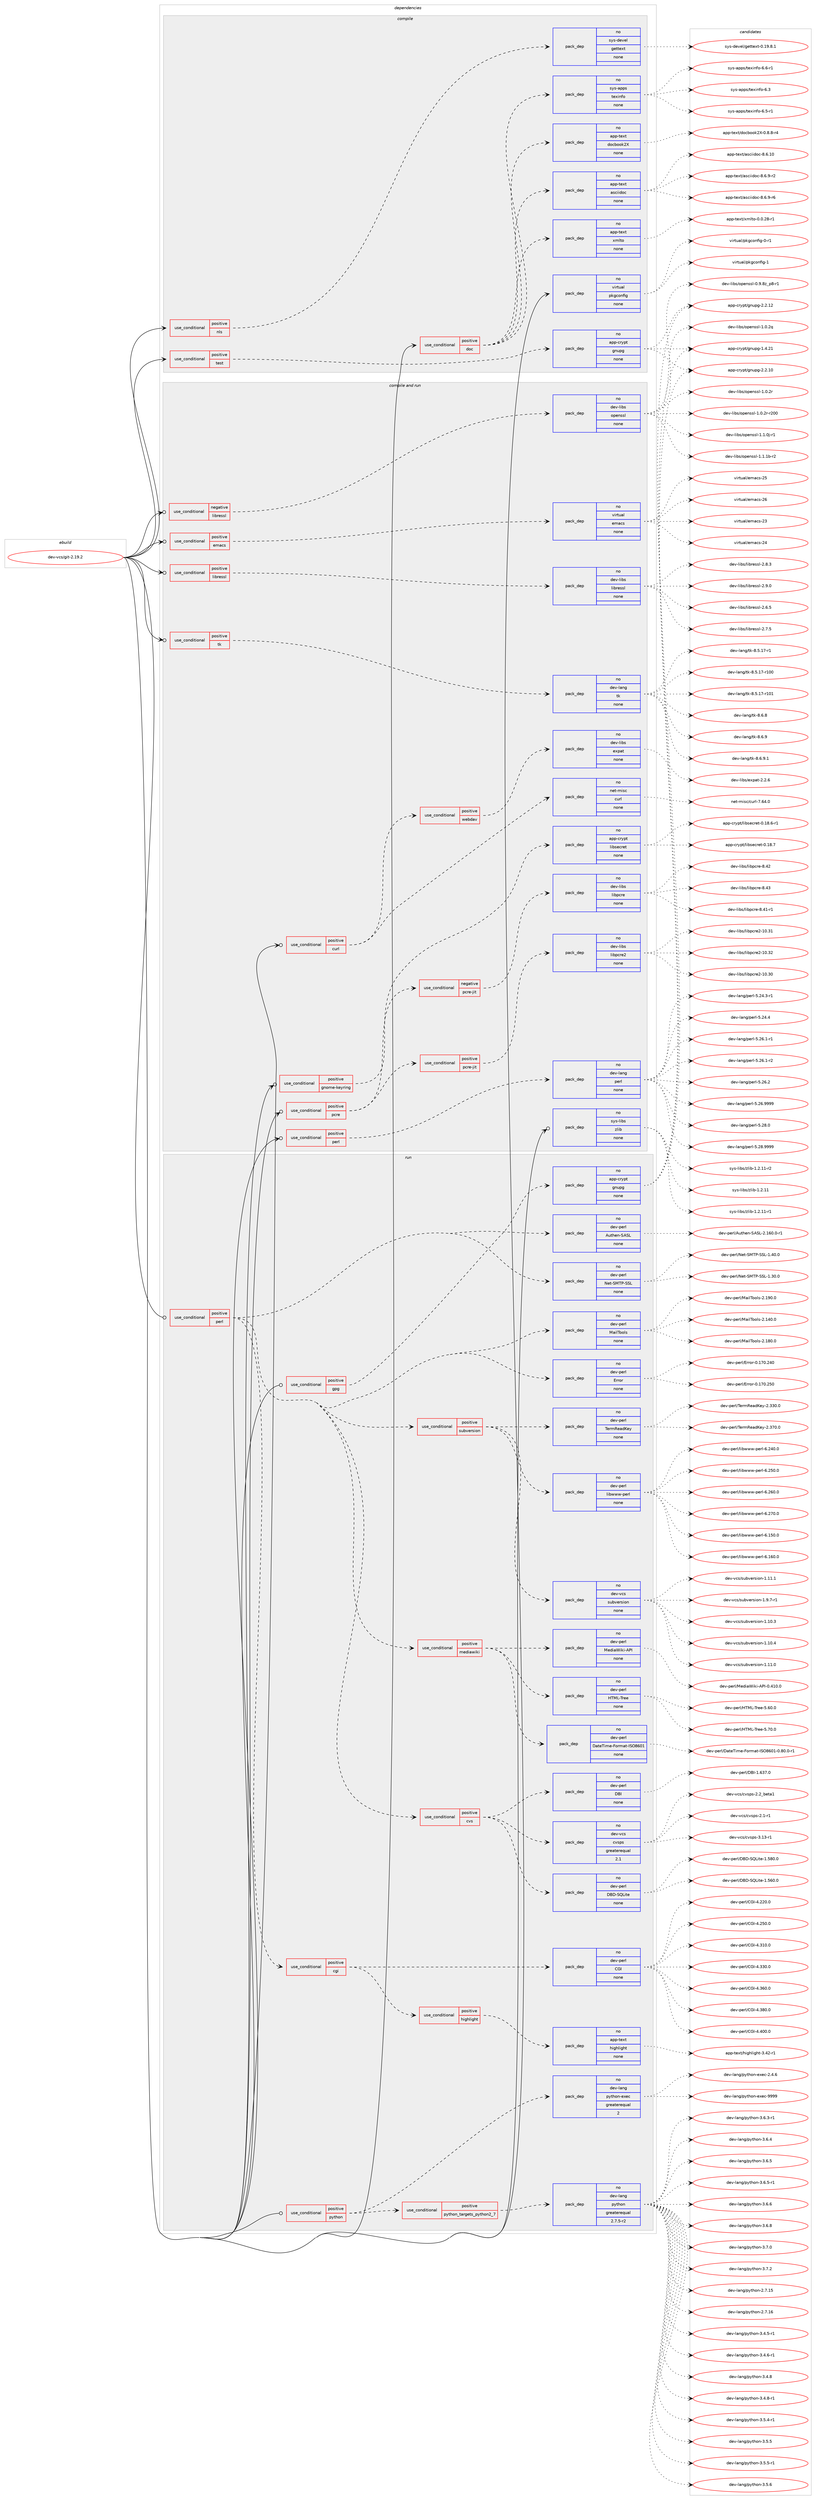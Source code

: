 digraph prolog {

# *************
# Graph options
# *************

newrank=true;
concentrate=true;
compound=true;
graph [rankdir=LR,fontname=Helvetica,fontsize=10,ranksep=1.5];#, ranksep=2.5, nodesep=0.2];
edge  [arrowhead=vee];
node  [fontname=Helvetica,fontsize=10];

# **********
# The ebuild
# **********

subgraph cluster_leftcol {
color=gray;
rank=same;
label=<<i>ebuild</i>>;
id [label="dev-vcs/git-2.19.2", color=red, width=4, href="../dev-vcs/git-2.19.2.svg"];
}

# ****************
# The dependencies
# ****************

subgraph cluster_midcol {
color=gray;
label=<<i>dependencies</i>>;
subgraph cluster_compile {
fillcolor="#eeeeee";
style=filled;
label=<<i>compile</i>>;
subgraph cond425352 {
dependency1550775 [label=<<TABLE BORDER="0" CELLBORDER="1" CELLSPACING="0" CELLPADDING="4"><TR><TD ROWSPAN="3" CELLPADDING="10">use_conditional</TD></TR><TR><TD>positive</TD></TR><TR><TD>doc</TD></TR></TABLE>>, shape=none, color=red];
subgraph pack1101671 {
dependency1550776 [label=<<TABLE BORDER="0" CELLBORDER="1" CELLSPACING="0" CELLPADDING="4" WIDTH="220"><TR><TD ROWSPAN="6" CELLPADDING="30">pack_dep</TD></TR><TR><TD WIDTH="110">no</TD></TR><TR><TD>app-text</TD></TR><TR><TD>asciidoc</TD></TR><TR><TD>none</TD></TR><TR><TD></TD></TR></TABLE>>, shape=none, color=blue];
}
dependency1550775:e -> dependency1550776:w [weight=20,style="dashed",arrowhead="vee"];
subgraph pack1101672 {
dependency1550777 [label=<<TABLE BORDER="0" CELLBORDER="1" CELLSPACING="0" CELLPADDING="4" WIDTH="220"><TR><TD ROWSPAN="6" CELLPADDING="30">pack_dep</TD></TR><TR><TD WIDTH="110">no</TD></TR><TR><TD>app-text</TD></TR><TR><TD>docbook2X</TD></TR><TR><TD>none</TD></TR><TR><TD></TD></TR></TABLE>>, shape=none, color=blue];
}
dependency1550775:e -> dependency1550777:w [weight=20,style="dashed",arrowhead="vee"];
subgraph pack1101673 {
dependency1550778 [label=<<TABLE BORDER="0" CELLBORDER="1" CELLSPACING="0" CELLPADDING="4" WIDTH="220"><TR><TD ROWSPAN="6" CELLPADDING="30">pack_dep</TD></TR><TR><TD WIDTH="110">no</TD></TR><TR><TD>sys-apps</TD></TR><TR><TD>texinfo</TD></TR><TR><TD>none</TD></TR><TR><TD></TD></TR></TABLE>>, shape=none, color=blue];
}
dependency1550775:e -> dependency1550778:w [weight=20,style="dashed",arrowhead="vee"];
subgraph pack1101674 {
dependency1550779 [label=<<TABLE BORDER="0" CELLBORDER="1" CELLSPACING="0" CELLPADDING="4" WIDTH="220"><TR><TD ROWSPAN="6" CELLPADDING="30">pack_dep</TD></TR><TR><TD WIDTH="110">no</TD></TR><TR><TD>app-text</TD></TR><TR><TD>xmlto</TD></TR><TR><TD>none</TD></TR><TR><TD></TD></TR></TABLE>>, shape=none, color=blue];
}
dependency1550775:e -> dependency1550779:w [weight=20,style="dashed",arrowhead="vee"];
}
id:e -> dependency1550775:w [weight=20,style="solid",arrowhead="vee"];
subgraph cond425353 {
dependency1550780 [label=<<TABLE BORDER="0" CELLBORDER="1" CELLSPACING="0" CELLPADDING="4"><TR><TD ROWSPAN="3" CELLPADDING="10">use_conditional</TD></TR><TR><TD>positive</TD></TR><TR><TD>nls</TD></TR></TABLE>>, shape=none, color=red];
subgraph pack1101675 {
dependency1550781 [label=<<TABLE BORDER="0" CELLBORDER="1" CELLSPACING="0" CELLPADDING="4" WIDTH="220"><TR><TD ROWSPAN="6" CELLPADDING="30">pack_dep</TD></TR><TR><TD WIDTH="110">no</TD></TR><TR><TD>sys-devel</TD></TR><TR><TD>gettext</TD></TR><TR><TD>none</TD></TR><TR><TD></TD></TR></TABLE>>, shape=none, color=blue];
}
dependency1550780:e -> dependency1550781:w [weight=20,style="dashed",arrowhead="vee"];
}
id:e -> dependency1550780:w [weight=20,style="solid",arrowhead="vee"];
subgraph cond425354 {
dependency1550782 [label=<<TABLE BORDER="0" CELLBORDER="1" CELLSPACING="0" CELLPADDING="4"><TR><TD ROWSPAN="3" CELLPADDING="10">use_conditional</TD></TR><TR><TD>positive</TD></TR><TR><TD>test</TD></TR></TABLE>>, shape=none, color=red];
subgraph pack1101676 {
dependency1550783 [label=<<TABLE BORDER="0" CELLBORDER="1" CELLSPACING="0" CELLPADDING="4" WIDTH="220"><TR><TD ROWSPAN="6" CELLPADDING="30">pack_dep</TD></TR><TR><TD WIDTH="110">no</TD></TR><TR><TD>app-crypt</TD></TR><TR><TD>gnupg</TD></TR><TR><TD>none</TD></TR><TR><TD></TD></TR></TABLE>>, shape=none, color=blue];
}
dependency1550782:e -> dependency1550783:w [weight=20,style="dashed",arrowhead="vee"];
}
id:e -> dependency1550782:w [weight=20,style="solid",arrowhead="vee"];
subgraph pack1101677 {
dependency1550784 [label=<<TABLE BORDER="0" CELLBORDER="1" CELLSPACING="0" CELLPADDING="4" WIDTH="220"><TR><TD ROWSPAN="6" CELLPADDING="30">pack_dep</TD></TR><TR><TD WIDTH="110">no</TD></TR><TR><TD>virtual</TD></TR><TR><TD>pkgconfig</TD></TR><TR><TD>none</TD></TR><TR><TD></TD></TR></TABLE>>, shape=none, color=blue];
}
id:e -> dependency1550784:w [weight=20,style="solid",arrowhead="vee"];
}
subgraph cluster_compileandrun {
fillcolor="#eeeeee";
style=filled;
label=<<i>compile and run</i>>;
subgraph cond425355 {
dependency1550785 [label=<<TABLE BORDER="0" CELLBORDER="1" CELLSPACING="0" CELLPADDING="4"><TR><TD ROWSPAN="3" CELLPADDING="10">use_conditional</TD></TR><TR><TD>negative</TD></TR><TR><TD>libressl</TD></TR></TABLE>>, shape=none, color=red];
subgraph pack1101678 {
dependency1550786 [label=<<TABLE BORDER="0" CELLBORDER="1" CELLSPACING="0" CELLPADDING="4" WIDTH="220"><TR><TD ROWSPAN="6" CELLPADDING="30">pack_dep</TD></TR><TR><TD WIDTH="110">no</TD></TR><TR><TD>dev-libs</TD></TR><TR><TD>openssl</TD></TR><TR><TD>none</TD></TR><TR><TD></TD></TR></TABLE>>, shape=none, color=blue];
}
dependency1550785:e -> dependency1550786:w [weight=20,style="dashed",arrowhead="vee"];
}
id:e -> dependency1550785:w [weight=20,style="solid",arrowhead="odotvee"];
subgraph cond425356 {
dependency1550787 [label=<<TABLE BORDER="0" CELLBORDER="1" CELLSPACING="0" CELLPADDING="4"><TR><TD ROWSPAN="3" CELLPADDING="10">use_conditional</TD></TR><TR><TD>positive</TD></TR><TR><TD>curl</TD></TR></TABLE>>, shape=none, color=red];
subgraph pack1101679 {
dependency1550788 [label=<<TABLE BORDER="0" CELLBORDER="1" CELLSPACING="0" CELLPADDING="4" WIDTH="220"><TR><TD ROWSPAN="6" CELLPADDING="30">pack_dep</TD></TR><TR><TD WIDTH="110">no</TD></TR><TR><TD>net-misc</TD></TR><TR><TD>curl</TD></TR><TR><TD>none</TD></TR><TR><TD></TD></TR></TABLE>>, shape=none, color=blue];
}
dependency1550787:e -> dependency1550788:w [weight=20,style="dashed",arrowhead="vee"];
subgraph cond425357 {
dependency1550789 [label=<<TABLE BORDER="0" CELLBORDER="1" CELLSPACING="0" CELLPADDING="4"><TR><TD ROWSPAN="3" CELLPADDING="10">use_conditional</TD></TR><TR><TD>positive</TD></TR><TR><TD>webdav</TD></TR></TABLE>>, shape=none, color=red];
subgraph pack1101680 {
dependency1550790 [label=<<TABLE BORDER="0" CELLBORDER="1" CELLSPACING="0" CELLPADDING="4" WIDTH="220"><TR><TD ROWSPAN="6" CELLPADDING="30">pack_dep</TD></TR><TR><TD WIDTH="110">no</TD></TR><TR><TD>dev-libs</TD></TR><TR><TD>expat</TD></TR><TR><TD>none</TD></TR><TR><TD></TD></TR></TABLE>>, shape=none, color=blue];
}
dependency1550789:e -> dependency1550790:w [weight=20,style="dashed",arrowhead="vee"];
}
dependency1550787:e -> dependency1550789:w [weight=20,style="dashed",arrowhead="vee"];
}
id:e -> dependency1550787:w [weight=20,style="solid",arrowhead="odotvee"];
subgraph cond425358 {
dependency1550791 [label=<<TABLE BORDER="0" CELLBORDER="1" CELLSPACING="0" CELLPADDING="4"><TR><TD ROWSPAN="3" CELLPADDING="10">use_conditional</TD></TR><TR><TD>positive</TD></TR><TR><TD>emacs</TD></TR></TABLE>>, shape=none, color=red];
subgraph pack1101681 {
dependency1550792 [label=<<TABLE BORDER="0" CELLBORDER="1" CELLSPACING="0" CELLPADDING="4" WIDTH="220"><TR><TD ROWSPAN="6" CELLPADDING="30">pack_dep</TD></TR><TR><TD WIDTH="110">no</TD></TR><TR><TD>virtual</TD></TR><TR><TD>emacs</TD></TR><TR><TD>none</TD></TR><TR><TD></TD></TR></TABLE>>, shape=none, color=blue];
}
dependency1550791:e -> dependency1550792:w [weight=20,style="dashed",arrowhead="vee"];
}
id:e -> dependency1550791:w [weight=20,style="solid",arrowhead="odotvee"];
subgraph cond425359 {
dependency1550793 [label=<<TABLE BORDER="0" CELLBORDER="1" CELLSPACING="0" CELLPADDING="4"><TR><TD ROWSPAN="3" CELLPADDING="10">use_conditional</TD></TR><TR><TD>positive</TD></TR><TR><TD>gnome-keyring</TD></TR></TABLE>>, shape=none, color=red];
subgraph pack1101682 {
dependency1550794 [label=<<TABLE BORDER="0" CELLBORDER="1" CELLSPACING="0" CELLPADDING="4" WIDTH="220"><TR><TD ROWSPAN="6" CELLPADDING="30">pack_dep</TD></TR><TR><TD WIDTH="110">no</TD></TR><TR><TD>app-crypt</TD></TR><TR><TD>libsecret</TD></TR><TR><TD>none</TD></TR><TR><TD></TD></TR></TABLE>>, shape=none, color=blue];
}
dependency1550793:e -> dependency1550794:w [weight=20,style="dashed",arrowhead="vee"];
}
id:e -> dependency1550793:w [weight=20,style="solid",arrowhead="odotvee"];
subgraph cond425360 {
dependency1550795 [label=<<TABLE BORDER="0" CELLBORDER="1" CELLSPACING="0" CELLPADDING="4"><TR><TD ROWSPAN="3" CELLPADDING="10">use_conditional</TD></TR><TR><TD>positive</TD></TR><TR><TD>libressl</TD></TR></TABLE>>, shape=none, color=red];
subgraph pack1101683 {
dependency1550796 [label=<<TABLE BORDER="0" CELLBORDER="1" CELLSPACING="0" CELLPADDING="4" WIDTH="220"><TR><TD ROWSPAN="6" CELLPADDING="30">pack_dep</TD></TR><TR><TD WIDTH="110">no</TD></TR><TR><TD>dev-libs</TD></TR><TR><TD>libressl</TD></TR><TR><TD>none</TD></TR><TR><TD></TD></TR></TABLE>>, shape=none, color=blue];
}
dependency1550795:e -> dependency1550796:w [weight=20,style="dashed",arrowhead="vee"];
}
id:e -> dependency1550795:w [weight=20,style="solid",arrowhead="odotvee"];
subgraph cond425361 {
dependency1550797 [label=<<TABLE BORDER="0" CELLBORDER="1" CELLSPACING="0" CELLPADDING="4"><TR><TD ROWSPAN="3" CELLPADDING="10">use_conditional</TD></TR><TR><TD>positive</TD></TR><TR><TD>pcre</TD></TR></TABLE>>, shape=none, color=red];
subgraph cond425362 {
dependency1550798 [label=<<TABLE BORDER="0" CELLBORDER="1" CELLSPACING="0" CELLPADDING="4"><TR><TD ROWSPAN="3" CELLPADDING="10">use_conditional</TD></TR><TR><TD>positive</TD></TR><TR><TD>pcre-jit</TD></TR></TABLE>>, shape=none, color=red];
subgraph pack1101684 {
dependency1550799 [label=<<TABLE BORDER="0" CELLBORDER="1" CELLSPACING="0" CELLPADDING="4" WIDTH="220"><TR><TD ROWSPAN="6" CELLPADDING="30">pack_dep</TD></TR><TR><TD WIDTH="110">no</TD></TR><TR><TD>dev-libs</TD></TR><TR><TD>libpcre2</TD></TR><TR><TD>none</TD></TR><TR><TD></TD></TR></TABLE>>, shape=none, color=blue];
}
dependency1550798:e -> dependency1550799:w [weight=20,style="dashed",arrowhead="vee"];
}
dependency1550797:e -> dependency1550798:w [weight=20,style="dashed",arrowhead="vee"];
subgraph cond425363 {
dependency1550800 [label=<<TABLE BORDER="0" CELLBORDER="1" CELLSPACING="0" CELLPADDING="4"><TR><TD ROWSPAN="3" CELLPADDING="10">use_conditional</TD></TR><TR><TD>negative</TD></TR><TR><TD>pcre-jit</TD></TR></TABLE>>, shape=none, color=red];
subgraph pack1101685 {
dependency1550801 [label=<<TABLE BORDER="0" CELLBORDER="1" CELLSPACING="0" CELLPADDING="4" WIDTH="220"><TR><TD ROWSPAN="6" CELLPADDING="30">pack_dep</TD></TR><TR><TD WIDTH="110">no</TD></TR><TR><TD>dev-libs</TD></TR><TR><TD>libpcre</TD></TR><TR><TD>none</TD></TR><TR><TD></TD></TR></TABLE>>, shape=none, color=blue];
}
dependency1550800:e -> dependency1550801:w [weight=20,style="dashed",arrowhead="vee"];
}
dependency1550797:e -> dependency1550800:w [weight=20,style="dashed",arrowhead="vee"];
}
id:e -> dependency1550797:w [weight=20,style="solid",arrowhead="odotvee"];
subgraph cond425364 {
dependency1550802 [label=<<TABLE BORDER="0" CELLBORDER="1" CELLSPACING="0" CELLPADDING="4"><TR><TD ROWSPAN="3" CELLPADDING="10">use_conditional</TD></TR><TR><TD>positive</TD></TR><TR><TD>perl</TD></TR></TABLE>>, shape=none, color=red];
subgraph pack1101686 {
dependency1550803 [label=<<TABLE BORDER="0" CELLBORDER="1" CELLSPACING="0" CELLPADDING="4" WIDTH="220"><TR><TD ROWSPAN="6" CELLPADDING="30">pack_dep</TD></TR><TR><TD WIDTH="110">no</TD></TR><TR><TD>dev-lang</TD></TR><TR><TD>perl</TD></TR><TR><TD>none</TD></TR><TR><TD></TD></TR></TABLE>>, shape=none, color=blue];
}
dependency1550802:e -> dependency1550803:w [weight=20,style="dashed",arrowhead="vee"];
}
id:e -> dependency1550802:w [weight=20,style="solid",arrowhead="odotvee"];
subgraph cond425365 {
dependency1550804 [label=<<TABLE BORDER="0" CELLBORDER="1" CELLSPACING="0" CELLPADDING="4"><TR><TD ROWSPAN="3" CELLPADDING="10">use_conditional</TD></TR><TR><TD>positive</TD></TR><TR><TD>tk</TD></TR></TABLE>>, shape=none, color=red];
subgraph pack1101687 {
dependency1550805 [label=<<TABLE BORDER="0" CELLBORDER="1" CELLSPACING="0" CELLPADDING="4" WIDTH="220"><TR><TD ROWSPAN="6" CELLPADDING="30">pack_dep</TD></TR><TR><TD WIDTH="110">no</TD></TR><TR><TD>dev-lang</TD></TR><TR><TD>tk</TD></TR><TR><TD>none</TD></TR><TR><TD></TD></TR></TABLE>>, shape=none, color=blue];
}
dependency1550804:e -> dependency1550805:w [weight=20,style="dashed",arrowhead="vee"];
}
id:e -> dependency1550804:w [weight=20,style="solid",arrowhead="odotvee"];
subgraph pack1101688 {
dependency1550806 [label=<<TABLE BORDER="0" CELLBORDER="1" CELLSPACING="0" CELLPADDING="4" WIDTH="220"><TR><TD ROWSPAN="6" CELLPADDING="30">pack_dep</TD></TR><TR><TD WIDTH="110">no</TD></TR><TR><TD>sys-libs</TD></TR><TR><TD>zlib</TD></TR><TR><TD>none</TD></TR><TR><TD></TD></TR></TABLE>>, shape=none, color=blue];
}
id:e -> dependency1550806:w [weight=20,style="solid",arrowhead="odotvee"];
}
subgraph cluster_run {
fillcolor="#eeeeee";
style=filled;
label=<<i>run</i>>;
subgraph cond425366 {
dependency1550807 [label=<<TABLE BORDER="0" CELLBORDER="1" CELLSPACING="0" CELLPADDING="4"><TR><TD ROWSPAN="3" CELLPADDING="10">use_conditional</TD></TR><TR><TD>positive</TD></TR><TR><TD>gpg</TD></TR></TABLE>>, shape=none, color=red];
subgraph pack1101689 {
dependency1550808 [label=<<TABLE BORDER="0" CELLBORDER="1" CELLSPACING="0" CELLPADDING="4" WIDTH="220"><TR><TD ROWSPAN="6" CELLPADDING="30">pack_dep</TD></TR><TR><TD WIDTH="110">no</TD></TR><TR><TD>app-crypt</TD></TR><TR><TD>gnupg</TD></TR><TR><TD>none</TD></TR><TR><TD></TD></TR></TABLE>>, shape=none, color=blue];
}
dependency1550807:e -> dependency1550808:w [weight=20,style="dashed",arrowhead="vee"];
}
id:e -> dependency1550807:w [weight=20,style="solid",arrowhead="odot"];
subgraph cond425367 {
dependency1550809 [label=<<TABLE BORDER="0" CELLBORDER="1" CELLSPACING="0" CELLPADDING="4"><TR><TD ROWSPAN="3" CELLPADDING="10">use_conditional</TD></TR><TR><TD>positive</TD></TR><TR><TD>perl</TD></TR></TABLE>>, shape=none, color=red];
subgraph pack1101690 {
dependency1550810 [label=<<TABLE BORDER="0" CELLBORDER="1" CELLSPACING="0" CELLPADDING="4" WIDTH="220"><TR><TD ROWSPAN="6" CELLPADDING="30">pack_dep</TD></TR><TR><TD WIDTH="110">no</TD></TR><TR><TD>dev-perl</TD></TR><TR><TD>Error</TD></TR><TR><TD>none</TD></TR><TR><TD></TD></TR></TABLE>>, shape=none, color=blue];
}
dependency1550809:e -> dependency1550810:w [weight=20,style="dashed",arrowhead="vee"];
subgraph pack1101691 {
dependency1550811 [label=<<TABLE BORDER="0" CELLBORDER="1" CELLSPACING="0" CELLPADDING="4" WIDTH="220"><TR><TD ROWSPAN="6" CELLPADDING="30">pack_dep</TD></TR><TR><TD WIDTH="110">no</TD></TR><TR><TD>dev-perl</TD></TR><TR><TD>MailTools</TD></TR><TR><TD>none</TD></TR><TR><TD></TD></TR></TABLE>>, shape=none, color=blue];
}
dependency1550809:e -> dependency1550811:w [weight=20,style="dashed",arrowhead="vee"];
subgraph pack1101692 {
dependency1550812 [label=<<TABLE BORDER="0" CELLBORDER="1" CELLSPACING="0" CELLPADDING="4" WIDTH="220"><TR><TD ROWSPAN="6" CELLPADDING="30">pack_dep</TD></TR><TR><TD WIDTH="110">no</TD></TR><TR><TD>dev-perl</TD></TR><TR><TD>Net-SMTP-SSL</TD></TR><TR><TD>none</TD></TR><TR><TD></TD></TR></TABLE>>, shape=none, color=blue];
}
dependency1550809:e -> dependency1550812:w [weight=20,style="dashed",arrowhead="vee"];
subgraph pack1101693 {
dependency1550813 [label=<<TABLE BORDER="0" CELLBORDER="1" CELLSPACING="0" CELLPADDING="4" WIDTH="220"><TR><TD ROWSPAN="6" CELLPADDING="30">pack_dep</TD></TR><TR><TD WIDTH="110">no</TD></TR><TR><TD>dev-perl</TD></TR><TR><TD>Authen-SASL</TD></TR><TR><TD>none</TD></TR><TR><TD></TD></TR></TABLE>>, shape=none, color=blue];
}
dependency1550809:e -> dependency1550813:w [weight=20,style="dashed",arrowhead="vee"];
subgraph cond425368 {
dependency1550814 [label=<<TABLE BORDER="0" CELLBORDER="1" CELLSPACING="0" CELLPADDING="4"><TR><TD ROWSPAN="3" CELLPADDING="10">use_conditional</TD></TR><TR><TD>positive</TD></TR><TR><TD>cgi</TD></TR></TABLE>>, shape=none, color=red];
subgraph pack1101694 {
dependency1550815 [label=<<TABLE BORDER="0" CELLBORDER="1" CELLSPACING="0" CELLPADDING="4" WIDTH="220"><TR><TD ROWSPAN="6" CELLPADDING="30">pack_dep</TD></TR><TR><TD WIDTH="110">no</TD></TR><TR><TD>dev-perl</TD></TR><TR><TD>CGI</TD></TR><TR><TD>none</TD></TR><TR><TD></TD></TR></TABLE>>, shape=none, color=blue];
}
dependency1550814:e -> dependency1550815:w [weight=20,style="dashed",arrowhead="vee"];
subgraph cond425369 {
dependency1550816 [label=<<TABLE BORDER="0" CELLBORDER="1" CELLSPACING="0" CELLPADDING="4"><TR><TD ROWSPAN="3" CELLPADDING="10">use_conditional</TD></TR><TR><TD>positive</TD></TR><TR><TD>highlight</TD></TR></TABLE>>, shape=none, color=red];
subgraph pack1101695 {
dependency1550817 [label=<<TABLE BORDER="0" CELLBORDER="1" CELLSPACING="0" CELLPADDING="4" WIDTH="220"><TR><TD ROWSPAN="6" CELLPADDING="30">pack_dep</TD></TR><TR><TD WIDTH="110">no</TD></TR><TR><TD>app-text</TD></TR><TR><TD>highlight</TD></TR><TR><TD>none</TD></TR><TR><TD></TD></TR></TABLE>>, shape=none, color=blue];
}
dependency1550816:e -> dependency1550817:w [weight=20,style="dashed",arrowhead="vee"];
}
dependency1550814:e -> dependency1550816:w [weight=20,style="dashed",arrowhead="vee"];
}
dependency1550809:e -> dependency1550814:w [weight=20,style="dashed",arrowhead="vee"];
subgraph cond425370 {
dependency1550818 [label=<<TABLE BORDER="0" CELLBORDER="1" CELLSPACING="0" CELLPADDING="4"><TR><TD ROWSPAN="3" CELLPADDING="10">use_conditional</TD></TR><TR><TD>positive</TD></TR><TR><TD>cvs</TD></TR></TABLE>>, shape=none, color=red];
subgraph pack1101696 {
dependency1550819 [label=<<TABLE BORDER="0" CELLBORDER="1" CELLSPACING="0" CELLPADDING="4" WIDTH="220"><TR><TD ROWSPAN="6" CELLPADDING="30">pack_dep</TD></TR><TR><TD WIDTH="110">no</TD></TR><TR><TD>dev-vcs</TD></TR><TR><TD>cvsps</TD></TR><TR><TD>greaterequal</TD></TR><TR><TD>2.1</TD></TR></TABLE>>, shape=none, color=blue];
}
dependency1550818:e -> dependency1550819:w [weight=20,style="dashed",arrowhead="vee"];
subgraph pack1101697 {
dependency1550820 [label=<<TABLE BORDER="0" CELLBORDER="1" CELLSPACING="0" CELLPADDING="4" WIDTH="220"><TR><TD ROWSPAN="6" CELLPADDING="30">pack_dep</TD></TR><TR><TD WIDTH="110">no</TD></TR><TR><TD>dev-perl</TD></TR><TR><TD>DBI</TD></TR><TR><TD>none</TD></TR><TR><TD></TD></TR></TABLE>>, shape=none, color=blue];
}
dependency1550818:e -> dependency1550820:w [weight=20,style="dashed",arrowhead="vee"];
subgraph pack1101698 {
dependency1550821 [label=<<TABLE BORDER="0" CELLBORDER="1" CELLSPACING="0" CELLPADDING="4" WIDTH="220"><TR><TD ROWSPAN="6" CELLPADDING="30">pack_dep</TD></TR><TR><TD WIDTH="110">no</TD></TR><TR><TD>dev-perl</TD></TR><TR><TD>DBD-SQLite</TD></TR><TR><TD>none</TD></TR><TR><TD></TD></TR></TABLE>>, shape=none, color=blue];
}
dependency1550818:e -> dependency1550821:w [weight=20,style="dashed",arrowhead="vee"];
}
dependency1550809:e -> dependency1550818:w [weight=20,style="dashed",arrowhead="vee"];
subgraph cond425371 {
dependency1550822 [label=<<TABLE BORDER="0" CELLBORDER="1" CELLSPACING="0" CELLPADDING="4"><TR><TD ROWSPAN="3" CELLPADDING="10">use_conditional</TD></TR><TR><TD>positive</TD></TR><TR><TD>mediawiki</TD></TR></TABLE>>, shape=none, color=red];
subgraph pack1101699 {
dependency1550823 [label=<<TABLE BORDER="0" CELLBORDER="1" CELLSPACING="0" CELLPADDING="4" WIDTH="220"><TR><TD ROWSPAN="6" CELLPADDING="30">pack_dep</TD></TR><TR><TD WIDTH="110">no</TD></TR><TR><TD>dev-perl</TD></TR><TR><TD>DateTime-Format-ISO8601</TD></TR><TR><TD>none</TD></TR><TR><TD></TD></TR></TABLE>>, shape=none, color=blue];
}
dependency1550822:e -> dependency1550823:w [weight=20,style="dashed",arrowhead="vee"];
subgraph pack1101700 {
dependency1550824 [label=<<TABLE BORDER="0" CELLBORDER="1" CELLSPACING="0" CELLPADDING="4" WIDTH="220"><TR><TD ROWSPAN="6" CELLPADDING="30">pack_dep</TD></TR><TR><TD WIDTH="110">no</TD></TR><TR><TD>dev-perl</TD></TR><TR><TD>HTML-Tree</TD></TR><TR><TD>none</TD></TR><TR><TD></TD></TR></TABLE>>, shape=none, color=blue];
}
dependency1550822:e -> dependency1550824:w [weight=20,style="dashed",arrowhead="vee"];
subgraph pack1101701 {
dependency1550825 [label=<<TABLE BORDER="0" CELLBORDER="1" CELLSPACING="0" CELLPADDING="4" WIDTH="220"><TR><TD ROWSPAN="6" CELLPADDING="30">pack_dep</TD></TR><TR><TD WIDTH="110">no</TD></TR><TR><TD>dev-perl</TD></TR><TR><TD>MediaWiki-API</TD></TR><TR><TD>none</TD></TR><TR><TD></TD></TR></TABLE>>, shape=none, color=blue];
}
dependency1550822:e -> dependency1550825:w [weight=20,style="dashed",arrowhead="vee"];
}
dependency1550809:e -> dependency1550822:w [weight=20,style="dashed",arrowhead="vee"];
subgraph cond425372 {
dependency1550826 [label=<<TABLE BORDER="0" CELLBORDER="1" CELLSPACING="0" CELLPADDING="4"><TR><TD ROWSPAN="3" CELLPADDING="10">use_conditional</TD></TR><TR><TD>positive</TD></TR><TR><TD>subversion</TD></TR></TABLE>>, shape=none, color=red];
subgraph pack1101702 {
dependency1550827 [label=<<TABLE BORDER="0" CELLBORDER="1" CELLSPACING="0" CELLPADDING="4" WIDTH="220"><TR><TD ROWSPAN="6" CELLPADDING="30">pack_dep</TD></TR><TR><TD WIDTH="110">no</TD></TR><TR><TD>dev-vcs</TD></TR><TR><TD>subversion</TD></TR><TR><TD>none</TD></TR><TR><TD></TD></TR></TABLE>>, shape=none, color=blue];
}
dependency1550826:e -> dependency1550827:w [weight=20,style="dashed",arrowhead="vee"];
subgraph pack1101703 {
dependency1550828 [label=<<TABLE BORDER="0" CELLBORDER="1" CELLSPACING="0" CELLPADDING="4" WIDTH="220"><TR><TD ROWSPAN="6" CELLPADDING="30">pack_dep</TD></TR><TR><TD WIDTH="110">no</TD></TR><TR><TD>dev-perl</TD></TR><TR><TD>libwww-perl</TD></TR><TR><TD>none</TD></TR><TR><TD></TD></TR></TABLE>>, shape=none, color=blue];
}
dependency1550826:e -> dependency1550828:w [weight=20,style="dashed",arrowhead="vee"];
subgraph pack1101704 {
dependency1550829 [label=<<TABLE BORDER="0" CELLBORDER="1" CELLSPACING="0" CELLPADDING="4" WIDTH="220"><TR><TD ROWSPAN="6" CELLPADDING="30">pack_dep</TD></TR><TR><TD WIDTH="110">no</TD></TR><TR><TD>dev-perl</TD></TR><TR><TD>TermReadKey</TD></TR><TR><TD>none</TD></TR><TR><TD></TD></TR></TABLE>>, shape=none, color=blue];
}
dependency1550826:e -> dependency1550829:w [weight=20,style="dashed",arrowhead="vee"];
}
dependency1550809:e -> dependency1550826:w [weight=20,style="dashed",arrowhead="vee"];
}
id:e -> dependency1550809:w [weight=20,style="solid",arrowhead="odot"];
subgraph cond425373 {
dependency1550830 [label=<<TABLE BORDER="0" CELLBORDER="1" CELLSPACING="0" CELLPADDING="4"><TR><TD ROWSPAN="3" CELLPADDING="10">use_conditional</TD></TR><TR><TD>positive</TD></TR><TR><TD>python</TD></TR></TABLE>>, shape=none, color=red];
subgraph cond425374 {
dependency1550831 [label=<<TABLE BORDER="0" CELLBORDER="1" CELLSPACING="0" CELLPADDING="4"><TR><TD ROWSPAN="3" CELLPADDING="10">use_conditional</TD></TR><TR><TD>positive</TD></TR><TR><TD>python_targets_python2_7</TD></TR></TABLE>>, shape=none, color=red];
subgraph pack1101705 {
dependency1550832 [label=<<TABLE BORDER="0" CELLBORDER="1" CELLSPACING="0" CELLPADDING="4" WIDTH="220"><TR><TD ROWSPAN="6" CELLPADDING="30">pack_dep</TD></TR><TR><TD WIDTH="110">no</TD></TR><TR><TD>dev-lang</TD></TR><TR><TD>python</TD></TR><TR><TD>greaterequal</TD></TR><TR><TD>2.7.5-r2</TD></TR></TABLE>>, shape=none, color=blue];
}
dependency1550831:e -> dependency1550832:w [weight=20,style="dashed",arrowhead="vee"];
}
dependency1550830:e -> dependency1550831:w [weight=20,style="dashed",arrowhead="vee"];
subgraph pack1101706 {
dependency1550833 [label=<<TABLE BORDER="0" CELLBORDER="1" CELLSPACING="0" CELLPADDING="4" WIDTH="220"><TR><TD ROWSPAN="6" CELLPADDING="30">pack_dep</TD></TR><TR><TD WIDTH="110">no</TD></TR><TR><TD>dev-lang</TD></TR><TR><TD>python-exec</TD></TR><TR><TD>greaterequal</TD></TR><TR><TD>2</TD></TR></TABLE>>, shape=none, color=blue];
}
dependency1550830:e -> dependency1550833:w [weight=20,style="dashed",arrowhead="vee"];
}
id:e -> dependency1550830:w [weight=20,style="solid",arrowhead="odot"];
}
}

# **************
# The candidates
# **************

subgraph cluster_choices {
rank=same;
color=gray;
label=<<i>candidates</i>>;

subgraph choice1101671 {
color=black;
nodesep=1;
choice97112112451161011201164797115991051051001119945564654464948 [label="app-text/asciidoc-8.6.10", color=red, width=4,href="../app-text/asciidoc-8.6.10.svg"];
choice9711211245116101120116479711599105105100111994556465446574511450 [label="app-text/asciidoc-8.6.9-r2", color=red, width=4,href="../app-text/asciidoc-8.6.9-r2.svg"];
choice9711211245116101120116479711599105105100111994556465446574511454 [label="app-text/asciidoc-8.6.9-r6", color=red, width=4,href="../app-text/asciidoc-8.6.9-r6.svg"];
dependency1550776:e -> choice97112112451161011201164797115991051051001119945564654464948:w [style=dotted,weight="100"];
dependency1550776:e -> choice9711211245116101120116479711599105105100111994556465446574511450:w [style=dotted,weight="100"];
dependency1550776:e -> choice9711211245116101120116479711599105105100111994556465446574511454:w [style=dotted,weight="100"];
}
subgraph choice1101672 {
color=black;
nodesep=1;
choice971121124511610112011647100111999811111110750884548465646564511452 [label="app-text/docbook2X-0.8.8-r4", color=red, width=4,href="../app-text/docbook2X-0.8.8-r4.svg"];
dependency1550777:e -> choice971121124511610112011647100111999811111110750884548465646564511452:w [style=dotted,weight="100"];
}
subgraph choice1101673 {
color=black;
nodesep=1;
choice11512111545971121121154711610112010511010211145544651 [label="sys-apps/texinfo-6.3", color=red, width=4,href="../sys-apps/texinfo-6.3.svg"];
choice115121115459711211211547116101120105110102111455446534511449 [label="sys-apps/texinfo-6.5-r1", color=red, width=4,href="../sys-apps/texinfo-6.5-r1.svg"];
choice115121115459711211211547116101120105110102111455446544511449 [label="sys-apps/texinfo-6.6-r1", color=red, width=4,href="../sys-apps/texinfo-6.6-r1.svg"];
dependency1550778:e -> choice11512111545971121121154711610112010511010211145544651:w [style=dotted,weight="100"];
dependency1550778:e -> choice115121115459711211211547116101120105110102111455446534511449:w [style=dotted,weight="100"];
dependency1550778:e -> choice115121115459711211211547116101120105110102111455446544511449:w [style=dotted,weight="100"];
}
subgraph choice1101674 {
color=black;
nodesep=1;
choice971121124511610112011647120109108116111454846484650564511449 [label="app-text/xmlto-0.0.28-r1", color=red, width=4,href="../app-text/xmlto-0.0.28-r1.svg"];
dependency1550779:e -> choice971121124511610112011647120109108116111454846484650564511449:w [style=dotted,weight="100"];
}
subgraph choice1101675 {
color=black;
nodesep=1;
choice1151211154510010111810110847103101116116101120116454846495746564649 [label="sys-devel/gettext-0.19.8.1", color=red, width=4,href="../sys-devel/gettext-0.19.8.1.svg"];
dependency1550781:e -> choice1151211154510010111810110847103101116116101120116454846495746564649:w [style=dotted,weight="100"];
}
subgraph choice1101676 {
color=black;
nodesep=1;
choice9711211245991141211121164710311011711210345494652465049 [label="app-crypt/gnupg-1.4.21", color=red, width=4,href="../app-crypt/gnupg-1.4.21.svg"];
choice9711211245991141211121164710311011711210345504650464948 [label="app-crypt/gnupg-2.2.10", color=red, width=4,href="../app-crypt/gnupg-2.2.10.svg"];
choice9711211245991141211121164710311011711210345504650464950 [label="app-crypt/gnupg-2.2.12", color=red, width=4,href="../app-crypt/gnupg-2.2.12.svg"];
dependency1550783:e -> choice9711211245991141211121164710311011711210345494652465049:w [style=dotted,weight="100"];
dependency1550783:e -> choice9711211245991141211121164710311011711210345504650464948:w [style=dotted,weight="100"];
dependency1550783:e -> choice9711211245991141211121164710311011711210345504650464950:w [style=dotted,weight="100"];
}
subgraph choice1101677 {
color=black;
nodesep=1;
choice11810511411611797108471121071039911111010210510345484511449 [label="virtual/pkgconfig-0-r1", color=red, width=4,href="../virtual/pkgconfig-0-r1.svg"];
choice1181051141161179710847112107103991111101021051034549 [label="virtual/pkgconfig-1", color=red, width=4,href="../virtual/pkgconfig-1.svg"];
dependency1550784:e -> choice11810511411611797108471121071039911111010210510345484511449:w [style=dotted,weight="100"];
dependency1550784:e -> choice1181051141161179710847112107103991111101021051034549:w [style=dotted,weight="100"];
}
subgraph choice1101678 {
color=black;
nodesep=1;
choice10010111845108105981154711111210111011511510845484657465612295112564511449 [label="dev-libs/openssl-0.9.8z_p8-r1", color=red, width=4,href="../dev-libs/openssl-0.9.8z_p8-r1.svg"];
choice100101118451081059811547111112101110115115108454946484650113 [label="dev-libs/openssl-1.0.2q", color=red, width=4,href="../dev-libs/openssl-1.0.2q.svg"];
choice100101118451081059811547111112101110115115108454946484650114 [label="dev-libs/openssl-1.0.2r", color=red, width=4,href="../dev-libs/openssl-1.0.2r.svg"];
choice10010111845108105981154711111210111011511510845494648465011445114504848 [label="dev-libs/openssl-1.0.2r-r200", color=red, width=4,href="../dev-libs/openssl-1.0.2r-r200.svg"];
choice1001011184510810598115471111121011101151151084549464946481064511449 [label="dev-libs/openssl-1.1.0j-r1", color=red, width=4,href="../dev-libs/openssl-1.1.0j-r1.svg"];
choice100101118451081059811547111112101110115115108454946494649984511450 [label="dev-libs/openssl-1.1.1b-r2", color=red, width=4,href="../dev-libs/openssl-1.1.1b-r2.svg"];
dependency1550786:e -> choice10010111845108105981154711111210111011511510845484657465612295112564511449:w [style=dotted,weight="100"];
dependency1550786:e -> choice100101118451081059811547111112101110115115108454946484650113:w [style=dotted,weight="100"];
dependency1550786:e -> choice100101118451081059811547111112101110115115108454946484650114:w [style=dotted,weight="100"];
dependency1550786:e -> choice10010111845108105981154711111210111011511510845494648465011445114504848:w [style=dotted,weight="100"];
dependency1550786:e -> choice1001011184510810598115471111121011101151151084549464946481064511449:w [style=dotted,weight="100"];
dependency1550786:e -> choice100101118451081059811547111112101110115115108454946494649984511450:w [style=dotted,weight="100"];
}
subgraph choice1101679 {
color=black;
nodesep=1;
choice1101011164510910511599479911711410845554654524648 [label="net-misc/curl-7.64.0", color=red, width=4,href="../net-misc/curl-7.64.0.svg"];
dependency1550788:e -> choice1101011164510910511599479911711410845554654524648:w [style=dotted,weight="100"];
}
subgraph choice1101680 {
color=black;
nodesep=1;
choice10010111845108105981154710112011297116455046504654 [label="dev-libs/expat-2.2.6", color=red, width=4,href="../dev-libs/expat-2.2.6.svg"];
dependency1550790:e -> choice10010111845108105981154710112011297116455046504654:w [style=dotted,weight="100"];
}
subgraph choice1101681 {
color=black;
nodesep=1;
choice11810511411611797108471011099799115455051 [label="virtual/emacs-23", color=red, width=4,href="../virtual/emacs-23.svg"];
choice11810511411611797108471011099799115455052 [label="virtual/emacs-24", color=red, width=4,href="../virtual/emacs-24.svg"];
choice11810511411611797108471011099799115455053 [label="virtual/emacs-25", color=red, width=4,href="../virtual/emacs-25.svg"];
choice11810511411611797108471011099799115455054 [label="virtual/emacs-26", color=red, width=4,href="../virtual/emacs-26.svg"];
dependency1550792:e -> choice11810511411611797108471011099799115455051:w [style=dotted,weight="100"];
dependency1550792:e -> choice11810511411611797108471011099799115455052:w [style=dotted,weight="100"];
dependency1550792:e -> choice11810511411611797108471011099799115455053:w [style=dotted,weight="100"];
dependency1550792:e -> choice11810511411611797108471011099799115455054:w [style=dotted,weight="100"];
}
subgraph choice1101682 {
color=black;
nodesep=1;
choice971121124599114121112116471081059811510199114101116454846495646544511449 [label="app-crypt/libsecret-0.18.6-r1", color=red, width=4,href="../app-crypt/libsecret-0.18.6-r1.svg"];
choice97112112459911412111211647108105981151019911410111645484649564655 [label="app-crypt/libsecret-0.18.7", color=red, width=4,href="../app-crypt/libsecret-0.18.7.svg"];
dependency1550794:e -> choice971121124599114121112116471081059811510199114101116454846495646544511449:w [style=dotted,weight="100"];
dependency1550794:e -> choice97112112459911412111211647108105981151019911410111645484649564655:w [style=dotted,weight="100"];
}
subgraph choice1101683 {
color=black;
nodesep=1;
choice10010111845108105981154710810598114101115115108455046544653 [label="dev-libs/libressl-2.6.5", color=red, width=4,href="../dev-libs/libressl-2.6.5.svg"];
choice10010111845108105981154710810598114101115115108455046554653 [label="dev-libs/libressl-2.7.5", color=red, width=4,href="../dev-libs/libressl-2.7.5.svg"];
choice10010111845108105981154710810598114101115115108455046564651 [label="dev-libs/libressl-2.8.3", color=red, width=4,href="../dev-libs/libressl-2.8.3.svg"];
choice10010111845108105981154710810598114101115115108455046574648 [label="dev-libs/libressl-2.9.0", color=red, width=4,href="../dev-libs/libressl-2.9.0.svg"];
dependency1550796:e -> choice10010111845108105981154710810598114101115115108455046544653:w [style=dotted,weight="100"];
dependency1550796:e -> choice10010111845108105981154710810598114101115115108455046554653:w [style=dotted,weight="100"];
dependency1550796:e -> choice10010111845108105981154710810598114101115115108455046564651:w [style=dotted,weight="100"];
dependency1550796:e -> choice10010111845108105981154710810598114101115115108455046574648:w [style=dotted,weight="100"];
}
subgraph choice1101684 {
color=black;
nodesep=1;
choice100101118451081059811547108105981129911410150454948465148 [label="dev-libs/libpcre2-10.30", color=red, width=4,href="../dev-libs/libpcre2-10.30.svg"];
choice100101118451081059811547108105981129911410150454948465149 [label="dev-libs/libpcre2-10.31", color=red, width=4,href="../dev-libs/libpcre2-10.31.svg"];
choice100101118451081059811547108105981129911410150454948465150 [label="dev-libs/libpcre2-10.32", color=red, width=4,href="../dev-libs/libpcre2-10.32.svg"];
dependency1550799:e -> choice100101118451081059811547108105981129911410150454948465148:w [style=dotted,weight="100"];
dependency1550799:e -> choice100101118451081059811547108105981129911410150454948465149:w [style=dotted,weight="100"];
dependency1550799:e -> choice100101118451081059811547108105981129911410150454948465150:w [style=dotted,weight="100"];
}
subgraph choice1101685 {
color=black;
nodesep=1;
choice100101118451081059811547108105981129911410145564652494511449 [label="dev-libs/libpcre-8.41-r1", color=red, width=4,href="../dev-libs/libpcre-8.41-r1.svg"];
choice10010111845108105981154710810598112991141014556465250 [label="dev-libs/libpcre-8.42", color=red, width=4,href="../dev-libs/libpcre-8.42.svg"];
choice10010111845108105981154710810598112991141014556465251 [label="dev-libs/libpcre-8.43", color=red, width=4,href="../dev-libs/libpcre-8.43.svg"];
dependency1550801:e -> choice100101118451081059811547108105981129911410145564652494511449:w [style=dotted,weight="100"];
dependency1550801:e -> choice10010111845108105981154710810598112991141014556465250:w [style=dotted,weight="100"];
dependency1550801:e -> choice10010111845108105981154710810598112991141014556465251:w [style=dotted,weight="100"];
}
subgraph choice1101686 {
color=black;
nodesep=1;
choice100101118451089711010347112101114108455346505246514511449 [label="dev-lang/perl-5.24.3-r1", color=red, width=4,href="../dev-lang/perl-5.24.3-r1.svg"];
choice10010111845108971101034711210111410845534650524652 [label="dev-lang/perl-5.24.4", color=red, width=4,href="../dev-lang/perl-5.24.4.svg"];
choice100101118451089711010347112101114108455346505446494511449 [label="dev-lang/perl-5.26.1-r1", color=red, width=4,href="../dev-lang/perl-5.26.1-r1.svg"];
choice100101118451089711010347112101114108455346505446494511450 [label="dev-lang/perl-5.26.1-r2", color=red, width=4,href="../dev-lang/perl-5.26.1-r2.svg"];
choice10010111845108971101034711210111410845534650544650 [label="dev-lang/perl-5.26.2", color=red, width=4,href="../dev-lang/perl-5.26.2.svg"];
choice10010111845108971101034711210111410845534650544657575757 [label="dev-lang/perl-5.26.9999", color=red, width=4,href="../dev-lang/perl-5.26.9999.svg"];
choice10010111845108971101034711210111410845534650564648 [label="dev-lang/perl-5.28.0", color=red, width=4,href="../dev-lang/perl-5.28.0.svg"];
choice10010111845108971101034711210111410845534650564657575757 [label="dev-lang/perl-5.28.9999", color=red, width=4,href="../dev-lang/perl-5.28.9999.svg"];
dependency1550803:e -> choice100101118451089711010347112101114108455346505246514511449:w [style=dotted,weight="100"];
dependency1550803:e -> choice10010111845108971101034711210111410845534650524652:w [style=dotted,weight="100"];
dependency1550803:e -> choice100101118451089711010347112101114108455346505446494511449:w [style=dotted,weight="100"];
dependency1550803:e -> choice100101118451089711010347112101114108455346505446494511450:w [style=dotted,weight="100"];
dependency1550803:e -> choice10010111845108971101034711210111410845534650544650:w [style=dotted,weight="100"];
dependency1550803:e -> choice10010111845108971101034711210111410845534650544657575757:w [style=dotted,weight="100"];
dependency1550803:e -> choice10010111845108971101034711210111410845534650564648:w [style=dotted,weight="100"];
dependency1550803:e -> choice10010111845108971101034711210111410845534650564657575757:w [style=dotted,weight="100"];
}
subgraph choice1101687 {
color=black;
nodesep=1;
choice100101118451089711010347116107455646534649554511449 [label="dev-lang/tk-8.5.17-r1", color=red, width=4,href="../dev-lang/tk-8.5.17-r1.svg"];
choice1001011184510897110103471161074556465346495545114494848 [label="dev-lang/tk-8.5.17-r100", color=red, width=4,href="../dev-lang/tk-8.5.17-r100.svg"];
choice1001011184510897110103471161074556465346495545114494849 [label="dev-lang/tk-8.5.17-r101", color=red, width=4,href="../dev-lang/tk-8.5.17-r101.svg"];
choice100101118451089711010347116107455646544656 [label="dev-lang/tk-8.6.8", color=red, width=4,href="../dev-lang/tk-8.6.8.svg"];
choice100101118451089711010347116107455646544657 [label="dev-lang/tk-8.6.9", color=red, width=4,href="../dev-lang/tk-8.6.9.svg"];
choice1001011184510897110103471161074556465446574649 [label="dev-lang/tk-8.6.9.1", color=red, width=4,href="../dev-lang/tk-8.6.9.1.svg"];
dependency1550805:e -> choice100101118451089711010347116107455646534649554511449:w [style=dotted,weight="100"];
dependency1550805:e -> choice1001011184510897110103471161074556465346495545114494848:w [style=dotted,weight="100"];
dependency1550805:e -> choice1001011184510897110103471161074556465346495545114494849:w [style=dotted,weight="100"];
dependency1550805:e -> choice100101118451089711010347116107455646544656:w [style=dotted,weight="100"];
dependency1550805:e -> choice100101118451089711010347116107455646544657:w [style=dotted,weight="100"];
dependency1550805:e -> choice1001011184510897110103471161074556465446574649:w [style=dotted,weight="100"];
}
subgraph choice1101688 {
color=black;
nodesep=1;
choice1151211154510810598115471221081059845494650464949 [label="sys-libs/zlib-1.2.11", color=red, width=4,href="../sys-libs/zlib-1.2.11.svg"];
choice11512111545108105981154712210810598454946504649494511449 [label="sys-libs/zlib-1.2.11-r1", color=red, width=4,href="../sys-libs/zlib-1.2.11-r1.svg"];
choice11512111545108105981154712210810598454946504649494511450 [label="sys-libs/zlib-1.2.11-r2", color=red, width=4,href="../sys-libs/zlib-1.2.11-r2.svg"];
dependency1550806:e -> choice1151211154510810598115471221081059845494650464949:w [style=dotted,weight="100"];
dependency1550806:e -> choice11512111545108105981154712210810598454946504649494511449:w [style=dotted,weight="100"];
dependency1550806:e -> choice11512111545108105981154712210810598454946504649494511450:w [style=dotted,weight="100"];
}
subgraph choice1101689 {
color=black;
nodesep=1;
choice9711211245991141211121164710311011711210345494652465049 [label="app-crypt/gnupg-1.4.21", color=red, width=4,href="../app-crypt/gnupg-1.4.21.svg"];
choice9711211245991141211121164710311011711210345504650464948 [label="app-crypt/gnupg-2.2.10", color=red, width=4,href="../app-crypt/gnupg-2.2.10.svg"];
choice9711211245991141211121164710311011711210345504650464950 [label="app-crypt/gnupg-2.2.12", color=red, width=4,href="../app-crypt/gnupg-2.2.12.svg"];
dependency1550808:e -> choice9711211245991141211121164710311011711210345494652465049:w [style=dotted,weight="100"];
dependency1550808:e -> choice9711211245991141211121164710311011711210345504650464948:w [style=dotted,weight="100"];
dependency1550808:e -> choice9711211245991141211121164710311011711210345504650464950:w [style=dotted,weight="100"];
}
subgraph choice1101690 {
color=black;
nodesep=1;
choice10010111845112101114108476911411411111445484649554846505248 [label="dev-perl/Error-0.170.240", color=red, width=4,href="../dev-perl/Error-0.170.240.svg"];
choice10010111845112101114108476911411411111445484649554846505348 [label="dev-perl/Error-0.170.250", color=red, width=4,href="../dev-perl/Error-0.170.250.svg"];
dependency1550810:e -> choice10010111845112101114108476911411411111445484649554846505248:w [style=dotted,weight="100"];
dependency1550810:e -> choice10010111845112101114108476911411411111445484649554846505348:w [style=dotted,weight="100"];
}
subgraph choice1101691 {
color=black;
nodesep=1;
choice10010111845112101114108477797105108841111111081154550464952484648 [label="dev-perl/MailTools-2.140.0", color=red, width=4,href="../dev-perl/MailTools-2.140.0.svg"];
choice10010111845112101114108477797105108841111111081154550464956484648 [label="dev-perl/MailTools-2.180.0", color=red, width=4,href="../dev-perl/MailTools-2.180.0.svg"];
choice10010111845112101114108477797105108841111111081154550464957484648 [label="dev-perl/MailTools-2.190.0", color=red, width=4,href="../dev-perl/MailTools-2.190.0.svg"];
dependency1550811:e -> choice10010111845112101114108477797105108841111111081154550464952484648:w [style=dotted,weight="100"];
dependency1550811:e -> choice10010111845112101114108477797105108841111111081154550464956484648:w [style=dotted,weight="100"];
dependency1550811:e -> choice10010111845112101114108477797105108841111111081154550464957484648:w [style=dotted,weight="100"];
}
subgraph choice1101692 {
color=black;
nodesep=1;
choice10010111845112101114108477810111645837784804583837645494651484648 [label="dev-perl/Net-SMTP-SSL-1.30.0", color=red, width=4,href="../dev-perl/Net-SMTP-SSL-1.30.0.svg"];
choice10010111845112101114108477810111645837784804583837645494652484648 [label="dev-perl/Net-SMTP-SSL-1.40.0", color=red, width=4,href="../dev-perl/Net-SMTP-SSL-1.40.0.svg"];
dependency1550812:e -> choice10010111845112101114108477810111645837784804583837645494651484648:w [style=dotted,weight="100"];
dependency1550812:e -> choice10010111845112101114108477810111645837784804583837645494652484648:w [style=dotted,weight="100"];
}
subgraph choice1101693 {
color=black;
nodesep=1;
choice100101118451121011141084765117116104101110458365837645504649544846484511449 [label="dev-perl/Authen-SASL-2.160.0-r1", color=red, width=4,href="../dev-perl/Authen-SASL-2.160.0-r1.svg"];
dependency1550813:e -> choice100101118451121011141084765117116104101110458365837645504649544846484511449:w [style=dotted,weight="100"];
}
subgraph choice1101694 {
color=black;
nodesep=1;
choice10010111845112101114108476771734552465050484648 [label="dev-perl/CGI-4.220.0", color=red, width=4,href="../dev-perl/CGI-4.220.0.svg"];
choice10010111845112101114108476771734552465053484648 [label="dev-perl/CGI-4.250.0", color=red, width=4,href="../dev-perl/CGI-4.250.0.svg"];
choice10010111845112101114108476771734552465149484648 [label="dev-perl/CGI-4.310.0", color=red, width=4,href="../dev-perl/CGI-4.310.0.svg"];
choice10010111845112101114108476771734552465151484648 [label="dev-perl/CGI-4.330.0", color=red, width=4,href="../dev-perl/CGI-4.330.0.svg"];
choice10010111845112101114108476771734552465154484648 [label="dev-perl/CGI-4.360.0", color=red, width=4,href="../dev-perl/CGI-4.360.0.svg"];
choice10010111845112101114108476771734552465156484648 [label="dev-perl/CGI-4.380.0", color=red, width=4,href="../dev-perl/CGI-4.380.0.svg"];
choice10010111845112101114108476771734552465248484648 [label="dev-perl/CGI-4.400.0", color=red, width=4,href="../dev-perl/CGI-4.400.0.svg"];
dependency1550815:e -> choice10010111845112101114108476771734552465050484648:w [style=dotted,weight="100"];
dependency1550815:e -> choice10010111845112101114108476771734552465053484648:w [style=dotted,weight="100"];
dependency1550815:e -> choice10010111845112101114108476771734552465149484648:w [style=dotted,weight="100"];
dependency1550815:e -> choice10010111845112101114108476771734552465151484648:w [style=dotted,weight="100"];
dependency1550815:e -> choice10010111845112101114108476771734552465154484648:w [style=dotted,weight="100"];
dependency1550815:e -> choice10010111845112101114108476771734552465156484648:w [style=dotted,weight="100"];
dependency1550815:e -> choice10010111845112101114108476771734552465248484648:w [style=dotted,weight="100"];
}
subgraph choice1101695 {
color=black;
nodesep=1;
choice97112112451161011201164710410510310410810510310411645514652504511449 [label="app-text/highlight-3.42-r1", color=red, width=4,href="../app-text/highlight-3.42-r1.svg"];
dependency1550817:e -> choice97112112451161011201164710410510310410810510310411645514652504511449:w [style=dotted,weight="100"];
}
subgraph choice1101696 {
color=black;
nodesep=1;
choice10010111845118991154799118115112115455046494511449 [label="dev-vcs/cvsps-2.1-r1", color=red, width=4,href="../dev-vcs/cvsps-2.1-r1.svg"];
choice100101118451189911547991181151121154550465095981011169749 [label="dev-vcs/cvsps-2.2_beta1", color=red, width=4,href="../dev-vcs/cvsps-2.2_beta1.svg"];
choice1001011184511899115479911811511211545514649514511449 [label="dev-vcs/cvsps-3.13-r1", color=red, width=4,href="../dev-vcs/cvsps-3.13-r1.svg"];
dependency1550819:e -> choice10010111845118991154799118115112115455046494511449:w [style=dotted,weight="100"];
dependency1550819:e -> choice100101118451189911547991181151121154550465095981011169749:w [style=dotted,weight="100"];
dependency1550819:e -> choice1001011184511899115479911811511211545514649514511449:w [style=dotted,weight="100"];
}
subgraph choice1101697 {
color=black;
nodesep=1;
choice10010111845112101114108476866734549465451554648 [label="dev-perl/DBI-1.637.0", color=red, width=4,href="../dev-perl/DBI-1.637.0.svg"];
dependency1550820:e -> choice10010111845112101114108476866734549465451554648:w [style=dotted,weight="100"];
}
subgraph choice1101698 {
color=black;
nodesep=1;
choice1001011184511210111410847686668458381761051161014549465354484648 [label="dev-perl/DBD-SQLite-1.560.0", color=red, width=4,href="../dev-perl/DBD-SQLite-1.560.0.svg"];
choice1001011184511210111410847686668458381761051161014549465356484648 [label="dev-perl/DBD-SQLite-1.580.0", color=red, width=4,href="../dev-perl/DBD-SQLite-1.580.0.svg"];
dependency1550821:e -> choice1001011184511210111410847686668458381761051161014549465354484648:w [style=dotted,weight="100"];
dependency1550821:e -> choice1001011184511210111410847686668458381761051161014549465356484648:w [style=dotted,weight="100"];
}
subgraph choice1101699 {
color=black;
nodesep=1;
choice10010111845112101114108476897116101841051091014570111114109971164573837956544849454846564846484511449 [label="dev-perl/DateTime-Format-ISO8601-0.80.0-r1", color=red, width=4,href="../dev-perl/DateTime-Format-ISO8601-0.80.0-r1.svg"];
dependency1550823:e -> choice10010111845112101114108476897116101841051091014570111114109971164573837956544849454846564846484511449:w [style=dotted,weight="100"];
}
subgraph choice1101700 {
color=black;
nodesep=1;
choice100101118451121011141084772847776458411410110145534654484648 [label="dev-perl/HTML-Tree-5.60.0", color=red, width=4,href="../dev-perl/HTML-Tree-5.60.0.svg"];
choice100101118451121011141084772847776458411410110145534655484648 [label="dev-perl/HTML-Tree-5.70.0", color=red, width=4,href="../dev-perl/HTML-Tree-5.70.0.svg"];
dependency1550824:e -> choice100101118451121011141084772847776458411410110145534654484648:w [style=dotted,weight="100"];
dependency1550824:e -> choice100101118451121011141084772847776458411410110145534655484648:w [style=dotted,weight="100"];
}
subgraph choice1101701 {
color=black;
nodesep=1;
choice1001011184511210111410847771011001059787105107105456580734548465249484648 [label="dev-perl/MediaWiki-API-0.410.0", color=red, width=4,href="../dev-perl/MediaWiki-API-0.410.0.svg"];
dependency1550825:e -> choice1001011184511210111410847771011001059787105107105456580734548465249484648:w [style=dotted,weight="100"];
}
subgraph choice1101702 {
color=black;
nodesep=1;
choice1001011184511899115471151179811810111411510511111045494649484651 [label="dev-vcs/subversion-1.10.3", color=red, width=4,href="../dev-vcs/subversion-1.10.3.svg"];
choice1001011184511899115471151179811810111411510511111045494649484652 [label="dev-vcs/subversion-1.10.4", color=red, width=4,href="../dev-vcs/subversion-1.10.4.svg"];
choice1001011184511899115471151179811810111411510511111045494649494648 [label="dev-vcs/subversion-1.11.0", color=red, width=4,href="../dev-vcs/subversion-1.11.0.svg"];
choice1001011184511899115471151179811810111411510511111045494649494649 [label="dev-vcs/subversion-1.11.1", color=red, width=4,href="../dev-vcs/subversion-1.11.1.svg"];
choice100101118451189911547115117981181011141151051111104549465746554511449 [label="dev-vcs/subversion-1.9.7-r1", color=red, width=4,href="../dev-vcs/subversion-1.9.7-r1.svg"];
dependency1550827:e -> choice1001011184511899115471151179811810111411510511111045494649484651:w [style=dotted,weight="100"];
dependency1550827:e -> choice1001011184511899115471151179811810111411510511111045494649484652:w [style=dotted,weight="100"];
dependency1550827:e -> choice1001011184511899115471151179811810111411510511111045494649494648:w [style=dotted,weight="100"];
dependency1550827:e -> choice1001011184511899115471151179811810111411510511111045494649494649:w [style=dotted,weight="100"];
dependency1550827:e -> choice100101118451189911547115117981181011141151051111104549465746554511449:w [style=dotted,weight="100"];
}
subgraph choice1101703 {
color=black;
nodesep=1;
choice100101118451121011141084710810598119119119451121011141084554464953484648 [label="dev-perl/libwww-perl-6.150.0", color=red, width=4,href="../dev-perl/libwww-perl-6.150.0.svg"];
choice100101118451121011141084710810598119119119451121011141084554464954484648 [label="dev-perl/libwww-perl-6.160.0", color=red, width=4,href="../dev-perl/libwww-perl-6.160.0.svg"];
choice100101118451121011141084710810598119119119451121011141084554465052484648 [label="dev-perl/libwww-perl-6.240.0", color=red, width=4,href="../dev-perl/libwww-perl-6.240.0.svg"];
choice100101118451121011141084710810598119119119451121011141084554465053484648 [label="dev-perl/libwww-perl-6.250.0", color=red, width=4,href="../dev-perl/libwww-perl-6.250.0.svg"];
choice100101118451121011141084710810598119119119451121011141084554465054484648 [label="dev-perl/libwww-perl-6.260.0", color=red, width=4,href="../dev-perl/libwww-perl-6.260.0.svg"];
choice100101118451121011141084710810598119119119451121011141084554465055484648 [label="dev-perl/libwww-perl-6.270.0", color=red, width=4,href="../dev-perl/libwww-perl-6.270.0.svg"];
dependency1550828:e -> choice100101118451121011141084710810598119119119451121011141084554464953484648:w [style=dotted,weight="100"];
dependency1550828:e -> choice100101118451121011141084710810598119119119451121011141084554464954484648:w [style=dotted,weight="100"];
dependency1550828:e -> choice100101118451121011141084710810598119119119451121011141084554465052484648:w [style=dotted,weight="100"];
dependency1550828:e -> choice100101118451121011141084710810598119119119451121011141084554465053484648:w [style=dotted,weight="100"];
dependency1550828:e -> choice100101118451121011141084710810598119119119451121011141084554465054484648:w [style=dotted,weight="100"];
dependency1550828:e -> choice100101118451121011141084710810598119119119451121011141084554465055484648:w [style=dotted,weight="100"];
}
subgraph choice1101704 {
color=black;
nodesep=1;
choice1001011184511210111410847841011141098210197100751011214550465151484648 [label="dev-perl/TermReadKey-2.330.0", color=red, width=4,href="../dev-perl/TermReadKey-2.330.0.svg"];
choice1001011184511210111410847841011141098210197100751011214550465155484648 [label="dev-perl/TermReadKey-2.370.0", color=red, width=4,href="../dev-perl/TermReadKey-2.370.0.svg"];
dependency1550829:e -> choice1001011184511210111410847841011141098210197100751011214550465151484648:w [style=dotted,weight="100"];
dependency1550829:e -> choice1001011184511210111410847841011141098210197100751011214550465155484648:w [style=dotted,weight="100"];
}
subgraph choice1101705 {
color=black;
nodesep=1;
choice10010111845108971101034711212111610411111045504655464953 [label="dev-lang/python-2.7.15", color=red, width=4,href="../dev-lang/python-2.7.15.svg"];
choice10010111845108971101034711212111610411111045504655464954 [label="dev-lang/python-2.7.16", color=red, width=4,href="../dev-lang/python-2.7.16.svg"];
choice1001011184510897110103471121211161041111104551465246534511449 [label="dev-lang/python-3.4.5-r1", color=red, width=4,href="../dev-lang/python-3.4.5-r1.svg"];
choice1001011184510897110103471121211161041111104551465246544511449 [label="dev-lang/python-3.4.6-r1", color=red, width=4,href="../dev-lang/python-3.4.6-r1.svg"];
choice100101118451089711010347112121116104111110455146524656 [label="dev-lang/python-3.4.8", color=red, width=4,href="../dev-lang/python-3.4.8.svg"];
choice1001011184510897110103471121211161041111104551465246564511449 [label="dev-lang/python-3.4.8-r1", color=red, width=4,href="../dev-lang/python-3.4.8-r1.svg"];
choice1001011184510897110103471121211161041111104551465346524511449 [label="dev-lang/python-3.5.4-r1", color=red, width=4,href="../dev-lang/python-3.5.4-r1.svg"];
choice100101118451089711010347112121116104111110455146534653 [label="dev-lang/python-3.5.5", color=red, width=4,href="../dev-lang/python-3.5.5.svg"];
choice1001011184510897110103471121211161041111104551465346534511449 [label="dev-lang/python-3.5.5-r1", color=red, width=4,href="../dev-lang/python-3.5.5-r1.svg"];
choice100101118451089711010347112121116104111110455146534654 [label="dev-lang/python-3.5.6", color=red, width=4,href="../dev-lang/python-3.5.6.svg"];
choice1001011184510897110103471121211161041111104551465446514511449 [label="dev-lang/python-3.6.3-r1", color=red, width=4,href="../dev-lang/python-3.6.3-r1.svg"];
choice100101118451089711010347112121116104111110455146544652 [label="dev-lang/python-3.6.4", color=red, width=4,href="../dev-lang/python-3.6.4.svg"];
choice100101118451089711010347112121116104111110455146544653 [label="dev-lang/python-3.6.5", color=red, width=4,href="../dev-lang/python-3.6.5.svg"];
choice1001011184510897110103471121211161041111104551465446534511449 [label="dev-lang/python-3.6.5-r1", color=red, width=4,href="../dev-lang/python-3.6.5-r1.svg"];
choice100101118451089711010347112121116104111110455146544654 [label="dev-lang/python-3.6.6", color=red, width=4,href="../dev-lang/python-3.6.6.svg"];
choice100101118451089711010347112121116104111110455146544656 [label="dev-lang/python-3.6.8", color=red, width=4,href="../dev-lang/python-3.6.8.svg"];
choice100101118451089711010347112121116104111110455146554648 [label="dev-lang/python-3.7.0", color=red, width=4,href="../dev-lang/python-3.7.0.svg"];
choice100101118451089711010347112121116104111110455146554650 [label="dev-lang/python-3.7.2", color=red, width=4,href="../dev-lang/python-3.7.2.svg"];
dependency1550832:e -> choice10010111845108971101034711212111610411111045504655464953:w [style=dotted,weight="100"];
dependency1550832:e -> choice10010111845108971101034711212111610411111045504655464954:w [style=dotted,weight="100"];
dependency1550832:e -> choice1001011184510897110103471121211161041111104551465246534511449:w [style=dotted,weight="100"];
dependency1550832:e -> choice1001011184510897110103471121211161041111104551465246544511449:w [style=dotted,weight="100"];
dependency1550832:e -> choice100101118451089711010347112121116104111110455146524656:w [style=dotted,weight="100"];
dependency1550832:e -> choice1001011184510897110103471121211161041111104551465246564511449:w [style=dotted,weight="100"];
dependency1550832:e -> choice1001011184510897110103471121211161041111104551465346524511449:w [style=dotted,weight="100"];
dependency1550832:e -> choice100101118451089711010347112121116104111110455146534653:w [style=dotted,weight="100"];
dependency1550832:e -> choice1001011184510897110103471121211161041111104551465346534511449:w [style=dotted,weight="100"];
dependency1550832:e -> choice100101118451089711010347112121116104111110455146534654:w [style=dotted,weight="100"];
dependency1550832:e -> choice1001011184510897110103471121211161041111104551465446514511449:w [style=dotted,weight="100"];
dependency1550832:e -> choice100101118451089711010347112121116104111110455146544652:w [style=dotted,weight="100"];
dependency1550832:e -> choice100101118451089711010347112121116104111110455146544653:w [style=dotted,weight="100"];
dependency1550832:e -> choice1001011184510897110103471121211161041111104551465446534511449:w [style=dotted,weight="100"];
dependency1550832:e -> choice100101118451089711010347112121116104111110455146544654:w [style=dotted,weight="100"];
dependency1550832:e -> choice100101118451089711010347112121116104111110455146544656:w [style=dotted,weight="100"];
dependency1550832:e -> choice100101118451089711010347112121116104111110455146554648:w [style=dotted,weight="100"];
dependency1550832:e -> choice100101118451089711010347112121116104111110455146554650:w [style=dotted,weight="100"];
}
subgraph choice1101706 {
color=black;
nodesep=1;
choice1001011184510897110103471121211161041111104510112010199455046524654 [label="dev-lang/python-exec-2.4.6", color=red, width=4,href="../dev-lang/python-exec-2.4.6.svg"];
choice10010111845108971101034711212111610411111045101120101994557575757 [label="dev-lang/python-exec-9999", color=red, width=4,href="../dev-lang/python-exec-9999.svg"];
dependency1550833:e -> choice1001011184510897110103471121211161041111104510112010199455046524654:w [style=dotted,weight="100"];
dependency1550833:e -> choice10010111845108971101034711212111610411111045101120101994557575757:w [style=dotted,weight="100"];
}
}

}
